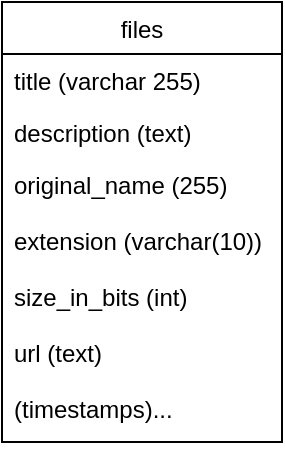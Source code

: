 <mxfile version="10.7.5" type="github"><diagram id="AISSLU8ASk427unvGn4f" name="Page-1"><mxGraphModel dx="520" dy="316" grid="1" gridSize="10" guides="1" tooltips="1" connect="1" arrows="1" fold="1" page="1" pageScale="1" pageWidth="827" pageHeight="1169" math="0" shadow="0"><root><mxCell id="0"/><mxCell id="1" parent="0"/><mxCell id="bIi-MTQS44z2wJaBtF7o-1" value="files" style="swimlane;fontStyle=0;childLayout=stackLayout;horizontal=1;startSize=26;fillColor=none;horizontalStack=0;resizeParent=1;resizeParentMax=0;resizeLast=0;collapsible=1;marginBottom=0;" vertex="1" parent="1"><mxGeometry x="300" y="230" width="140" height="220" as="geometry"/></mxCell><mxCell id="bIi-MTQS44z2wJaBtF7o-2" value="title (varchar 255)" style="text;strokeColor=none;fillColor=none;align=left;verticalAlign=top;spacingLeft=4;spacingRight=4;overflow=hidden;rotatable=0;points=[[0,0.5],[1,0.5]];portConstraint=eastwest;" vertex="1" parent="bIi-MTQS44z2wJaBtF7o-1"><mxGeometry y="26" width="140" height="26" as="geometry"/></mxCell><mxCell id="bIi-MTQS44z2wJaBtF7o-3" value="description (text)&#10;&#10;" style="text;strokeColor=none;fillColor=none;align=left;verticalAlign=top;spacingLeft=4;spacingRight=4;overflow=hidden;rotatable=0;points=[[0,0.5],[1,0.5]];portConstraint=eastwest;" vertex="1" parent="bIi-MTQS44z2wJaBtF7o-1"><mxGeometry y="52" width="140" height="26" as="geometry"/></mxCell><mxCell id="bIi-MTQS44z2wJaBtF7o-4" value="original_name (255)&#10;&#10;extension (varchar(10))&#10;&#10;size_in_bits (int)&#10;&#10;url (text)&#10;&#10;(timestamps)...&#10;" style="text;strokeColor=none;fillColor=none;align=left;verticalAlign=top;spacingLeft=4;spacingRight=4;overflow=hidden;rotatable=0;points=[[0,0.5],[1,0.5]];portConstraint=eastwest;" vertex="1" parent="bIi-MTQS44z2wJaBtF7o-1"><mxGeometry y="78" width="140" height="142" as="geometry"/></mxCell></root></mxGraphModel></diagram></mxfile>